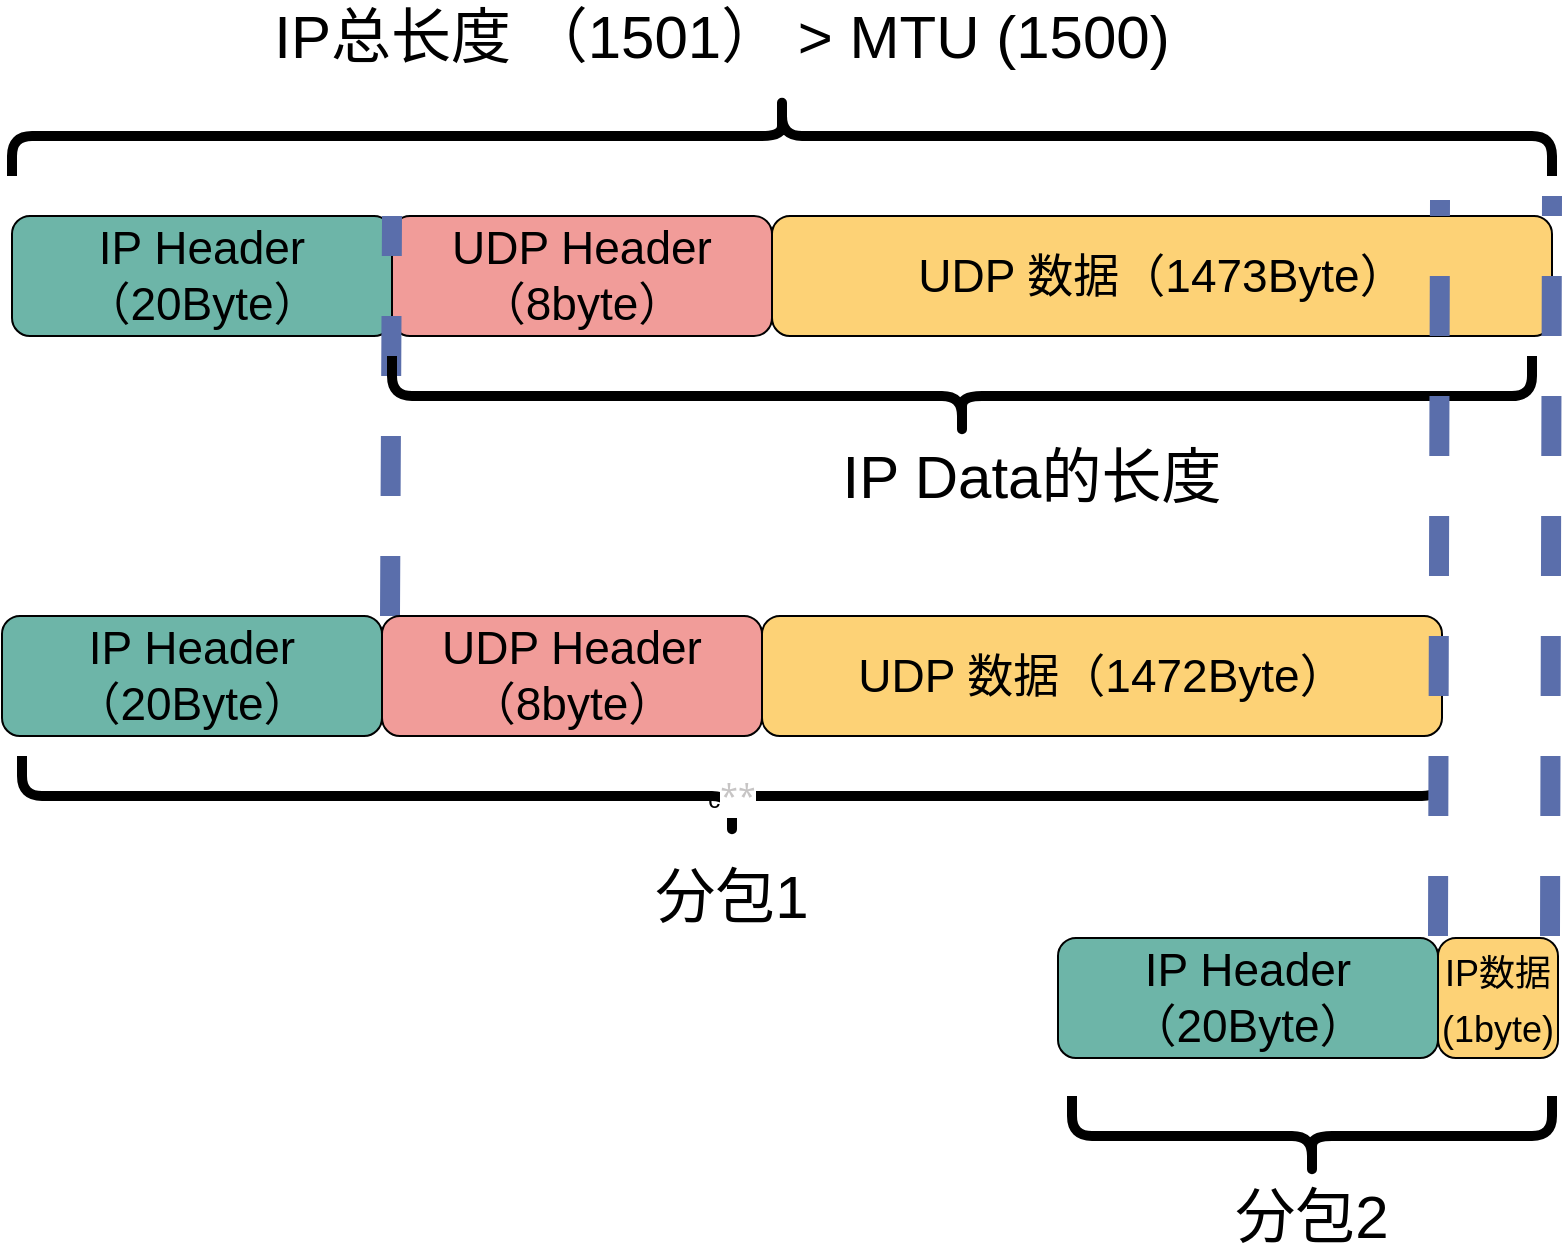 <mxfile version="14.4.8" type="github">
  <diagram id="9fnjXT7nlAm7Ix4f8WDv" name="Page-1">
    <mxGraphModel dx="1351" dy="57" grid="1" gridSize="10" guides="1" tooltips="1" connect="1" arrows="1" fold="1" page="1" pageScale="1" pageWidth="500" pageHeight="650" math="0" shadow="0">
      <root>
        <mxCell id="0" />
        <mxCell id="1" parent="0" />
        <mxCell id="cwQZGGsmYyi4_czCK5QZ-2" value="&lt;font style=&quot;font-size: 23px&quot;&gt;IP Header（20Byte）&lt;/font&gt;" style="rounded=1;whiteSpace=wrap;html=1;fontSize=23;fillColor=#6DB5A8;" parent="1" vertex="1">
          <mxGeometry x="115" y="780" width="190" height="60" as="geometry" />
        </mxCell>
        <mxCell id="cwQZGGsmYyi4_czCK5QZ-3" value="&lt;font style=&quot;font-size: 23px&quot;&gt;UDP 数据（1473Byte）&lt;/font&gt;" style="rounded=1;whiteSpace=wrap;html=1;fontSize=23;fillColor=#FDD276;" parent="1" vertex="1">
          <mxGeometry x="495" y="780" width="390" height="60" as="geometry" />
        </mxCell>
        <mxCell id="cwQZGGsmYyi4_czCK5QZ-4" value="&lt;font style=&quot;font-size: 23px&quot;&gt;UDP Header（8byte）&lt;/font&gt;" style="rounded=1;whiteSpace=wrap;html=1;fontSize=23;fillColor=#F19C99;" parent="1" vertex="1">
          <mxGeometry x="305" y="780" width="190" height="60" as="geometry" />
        </mxCell>
        <mxCell id="cwQZGGsmYyi4_czCK5QZ-6" value="" style="endArrow=none;dashed=1;html=1;strokeWidth=10;strokeColor=#5A6EAB;" parent="1" edge="1">
          <mxGeometry width="50" height="50" relative="1" as="geometry">
            <mxPoint x="304" y="980" as="sourcePoint" />
            <mxPoint x="305" y="780" as="targetPoint" />
          </mxGeometry>
        </mxCell>
        <mxCell id="cwQZGGsmYyi4_czCK5QZ-7" value="" style="endArrow=none;dashed=1;html=1;strokeWidth=10;strokeColor=#5A6EAB;" parent="1" edge="1">
          <mxGeometry width="50" height="50" relative="1" as="geometry">
            <mxPoint x="884" y="1140" as="sourcePoint" />
            <mxPoint x="885" y="770" as="targetPoint" />
          </mxGeometry>
        </mxCell>
        <mxCell id="cwQZGGsmYyi4_czCK5QZ-8" value="" style="shape=curlyBracket;whiteSpace=wrap;html=1;rounded=1;direction=north;strokeWidth=5;" parent="1" vertex="1">
          <mxGeometry x="305" y="850" width="570" height="40" as="geometry" />
        </mxCell>
        <mxCell id="cwQZGGsmYyi4_czCK5QZ-9" value="&lt;font style=&quot;font-size: 30px&quot;&gt;IP Data的长度&lt;/font&gt;" style="text;html=1;strokeColor=none;fillColor=none;align=center;verticalAlign=middle;whiteSpace=wrap;rounded=0;" parent="1" vertex="1">
          <mxGeometry x="505" y="900" width="240" height="20" as="geometry" />
        </mxCell>
        <mxCell id="cwQZGGsmYyi4_czCK5QZ-10" value="" style="shape=curlyBracket;whiteSpace=wrap;html=1;rounded=1;direction=south;strokeWidth=5;" parent="1" vertex="1">
          <mxGeometry x="115" y="720" width="770" height="40" as="geometry" />
        </mxCell>
        <mxCell id="cwQZGGsmYyi4_czCK5QZ-11" value="&lt;font style=&quot;font-size: 30px&quot;&gt;IP总长度 （1501） &amp;gt; MTU (1500)&lt;/font&gt;" style="text;html=1;strokeColor=none;fillColor=none;align=center;verticalAlign=middle;whiteSpace=wrap;rounded=0;" parent="1" vertex="1">
          <mxGeometry x="185" y="680" width="570" height="20" as="geometry" />
        </mxCell>
        <mxCell id="RsM1p1C6XDxdwzADdE5d-2" value="&lt;font style=&quot;font-size: 23px&quot;&gt;IP Header（20Byte）&lt;/font&gt;" style="rounded=1;whiteSpace=wrap;html=1;fontSize=23;fillColor=#6DB5A8;" vertex="1" parent="1">
          <mxGeometry x="110" y="980" width="190" height="60" as="geometry" />
        </mxCell>
        <mxCell id="RsM1p1C6XDxdwzADdE5d-3" value="&lt;font style=&quot;font-size: 23px&quot;&gt;UDP 数据（1472Byte）&lt;/font&gt;" style="rounded=1;whiteSpace=wrap;html=1;fontSize=23;fillColor=#FDD276;" vertex="1" parent="1">
          <mxGeometry x="490" y="980" width="340" height="60" as="geometry" />
        </mxCell>
        <mxCell id="RsM1p1C6XDxdwzADdE5d-4" value="&lt;font style=&quot;font-size: 23px&quot;&gt;UDP Header（8byte）&lt;/font&gt;" style="rounded=1;whiteSpace=wrap;html=1;fontSize=23;fillColor=#F19C99;" vertex="1" parent="1">
          <mxGeometry x="300" y="980" width="190" height="60" as="geometry" />
        </mxCell>
        <mxCell id="RsM1p1C6XDxdwzADdE5d-6" value="&lt;font style=&quot;font-size: 23px&quot;&gt;IP Header（20Byte）&lt;/font&gt;" style="rounded=1;whiteSpace=wrap;html=1;fontSize=23;fillColor=#6DB5A8;" vertex="1" parent="1">
          <mxGeometry x="638" y="1141" width="190" height="60" as="geometry" />
        </mxCell>
        <mxCell id="RsM1p1C6XDxdwzADdE5d-9" value="c&lt;span style=&quot;color: rgb(199 , 197 , 197) ; font-family: &amp;#34;open sans&amp;#34; , &amp;#34;clear sans&amp;#34; , &amp;#34;helvetica neue&amp;#34; , &amp;#34;helvetica&amp;#34; , &amp;#34;arial&amp;#34; , sans-serif ; font-size: 16px ; text-align: left ; background-color: rgb(255 , 255 , 255)&quot;&gt;**&lt;/span&gt;" style="shape=curlyBracket;whiteSpace=wrap;html=1;rounded=1;direction=north;strokeWidth=5;" vertex="1" parent="1">
          <mxGeometry x="120" y="1050" width="710" height="40" as="geometry" />
        </mxCell>
        <mxCell id="RsM1p1C6XDxdwzADdE5d-12" value="&lt;font style=&quot;font-size: 18px&quot;&gt;IP数据(1byte)&lt;/font&gt;" style="rounded=1;whiteSpace=wrap;html=1;fontSize=23;fillColor=#FDD276;" vertex="1" parent="1">
          <mxGeometry x="828" y="1141" width="60" height="60" as="geometry" />
        </mxCell>
        <mxCell id="RsM1p1C6XDxdwzADdE5d-13" value="" style="endArrow=none;dashed=1;html=1;strokeWidth=10;strokeColor=#5A6EAB;" edge="1" parent="1">
          <mxGeometry width="50" height="50" relative="1" as="geometry">
            <mxPoint x="828" y="1140" as="sourcePoint" />
            <mxPoint x="829" y="772" as="targetPoint" />
          </mxGeometry>
        </mxCell>
        <mxCell id="RsM1p1C6XDxdwzADdE5d-14" value="" style="shape=curlyBracket;whiteSpace=wrap;html=1;rounded=1;direction=north;strokeWidth=5;" vertex="1" parent="1">
          <mxGeometry x="645" y="1220" width="240" height="40" as="geometry" />
        </mxCell>
        <mxCell id="RsM1p1C6XDxdwzADdE5d-15" value="&lt;font style=&quot;font-size: 30px&quot;&gt;分包1&lt;/font&gt;" style="text;html=1;strokeColor=none;fillColor=none;align=center;verticalAlign=middle;whiteSpace=wrap;rounded=0;" vertex="1" parent="1">
          <mxGeometry x="430" y="1110" width="90" height="20" as="geometry" />
        </mxCell>
        <mxCell id="RsM1p1C6XDxdwzADdE5d-16" value="&lt;font style=&quot;font-size: 30px&quot;&gt;分包2&lt;/font&gt;" style="text;html=1;strokeColor=none;fillColor=none;align=center;verticalAlign=middle;whiteSpace=wrap;rounded=0;" vertex="1" parent="1">
          <mxGeometry x="720" y="1270" width="90" height="20" as="geometry" />
        </mxCell>
      </root>
    </mxGraphModel>
  </diagram>
</mxfile>
